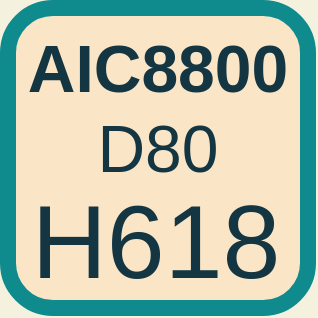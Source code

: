 <mxfile version="22.0.6" type="github">
  <diagram id="KUYNhQP6ns5_chog6xBH" name="第 1 页">
    <mxGraphModel dx="1434" dy="765" grid="1" gridSize="10" guides="1" tooltips="1" connect="1" arrows="1" fold="1" page="1" pageScale="1" pageWidth="827" pageHeight="1169" background="#F4F1DE" math="0" shadow="0">
      <root>
        <mxCell id="0" />
        <mxCell id="1" parent="0" />
        <mxCell id="7F3qD5umFavH5z8T37FG-1" value="" style="whiteSpace=wrap;html=1;aspect=fixed;strokeWidth=8;rounded=1;fillColor=#FAE5C7;strokeColor=#0F8B8D;fontColor=#143642;labelBackgroundColor=none;" parent="1" vertex="1">
          <mxGeometry x="220" y="220" width="150" height="150" as="geometry" />
        </mxCell>
        <mxCell id="7F3qD5umFavH5z8T37FG-2" value="AIC8800" style="text;html=1;strokeColor=none;fillColor=none;align=center;verticalAlign=middle;whiteSpace=wrap;rounded=0;sketch=0;fontSize=33;shadow=0;glass=0;fontColor=#143642;labelBackgroundColor=none;fontStyle=1" parent="1" vertex="1">
          <mxGeometry x="220" y="225" width="150" height="50" as="geometry" />
        </mxCell>
        <mxCell id="7F3qD5umFavH5z8T37FG-3" value="H618" style="text;strokeColor=none;fillColor=none;align=center;verticalAlign=middle;whiteSpace=wrap;rounded=0;sketch=0;fontSize=52;html=1;spacing=2;spacingRight=0;spacingTop=0;fontColor=#143642;labelBackgroundColor=none;" parent="1" vertex="1">
          <mxGeometry x="219" y="307" width="150" height="60" as="geometry" />
        </mxCell>
        <mxCell id="m-lJc65zLOLzHvcs8ghN-1" value="D80" style="text;html=1;strokeColor=none;fillColor=none;align=center;verticalAlign=middle;whiteSpace=wrap;rounded=0;sketch=0;fontSize=33;shadow=0;glass=0;fontColor=#143642;labelBackgroundColor=none;" vertex="1" parent="1">
          <mxGeometry x="220" y="265" width="150" height="50" as="geometry" />
        </mxCell>
      </root>
    </mxGraphModel>
  </diagram>
</mxfile>
